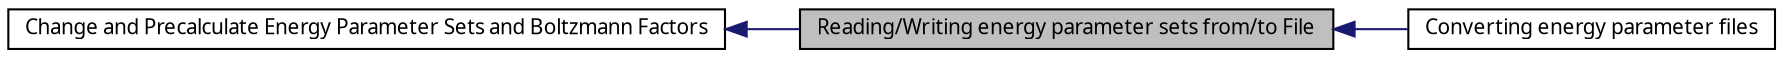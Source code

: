 digraph structs
{
  bgcolor="transparent";
  edge [fontname="FreeSans.ttf",fontsize=8,labelfontname="FreeSans.ttf",labelfontsize=8];
  node [fontname="FreeSans.ttf",fontsize=10,shape=record];
rankdir=LR;
  Node1 [label="Change and Precalculate Energy Parameter Sets and Boltzmann Factors",height=0.2,width=0.4,color="black",URL="$group__energy__parameters.html"];
  Node0 [label="Reading/Writing energy parameter sets from/to File",height=0.2,width=0.4,color="black", fillcolor="grey75", style="filled" fontcolor="black"];
  Node2 [label="Converting energy parameter files",height=0.2,width=0.4,color="black",URL="$group__energy__parameters__convert.html"];
  Node1->Node0 [shape=plaintext, color="midnightblue", dir="back", style="solid"];
  Node0->Node2 [shape=plaintext, color="midnightblue", dir="back", style="solid"];
}
